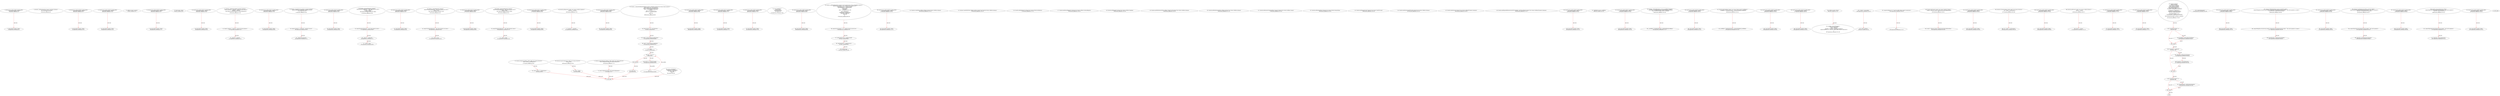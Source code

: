 digraph  {
13 [label="2_ function bug_unchk_send8() payable public{\n      msg.sender.transfer(1 ether);}\n13-function_definition-3-4", method="bug_unchk_send8()", type_label=function_definition];
18 [label="3_ msg.sender.transfer(1 ether);\n18-expression_statement-4-4", method="bug_unchk_send8()", type_label=expression_statement];
34 [label="5_ function _setMetadata(bytes memory metadata) internal {\n        emit MetadataSet(metadata);\n    }\n34-function_definition-6-8", method="_setMetadata(bytes memory metadata)", type_label=function_definition];
46 [label="8_ function bug_unchk_send28() payable public{\n      msg.sender.transfer(1 ether);}\n46-function_definition-9-10", method="bug_unchk_send28()", type_label=function_definition];
51 [label="9_ msg.sender.transfer(1 ether);\n51-expression_statement-10-10", method="bug_unchk_send28()", type_label=expression_statement];
64 [label="12_ function bug_unchk_send16() payable public{\n      msg.sender.transfer(1 ether);}\n64-function_definition-13-14", method="bug_unchk_send16()", type_label=function_definition];
69 [label="13_ msg.sender.transfer(1 ether);\n69-expression_statement-14-14", method="bug_unchk_send16()", type_label=expression_statement];
79 [label="14_ address private _operator;\n79-new_variable-15-15", method="", type_label=new_variable];
84 [label="15_ function bug_unchk_send24() payable public{\n      msg.sender.transfer(1 ether);}\n84-function_definition-16-17", method="bug_unchk_send24()", type_label=function_definition];
89 [label="16_ msg.sender.transfer(1 ether);\n89-expression_statement-17-17", method="bug_unchk_send24()", type_label=expression_statement];
99 [label="17_ bool private _status;\n99-new_variable-18-18", method="", type_label=new_variable];
104 [label="18_ function bug_unchk_send27() payable public{\n      msg.sender.transfer(1 ether);}\n104-function_definition-19-20", method="bug_unchk_send27()", type_label=function_definition];
109 [label="19_ msg.sender.transfer(1 ether);\n109-expression_statement-20-20", method="bug_unchk_send27()", type_label=expression_statement];
129 [label="21_ function _setOperator(address operator) internal {\n        require(_operator != operator, \"cannot set same operator\");\n        _operator = operator;\n        emit OperatorUpdated(operator, hasActiveOperator());\n    }\n129-function_definition-22-26", method="_setOperator(address operator)", type_label=function_definition];
137 [label="22_ require(_operator != operator, \"cannot set same operator\");\n137-expression_statement-23-23", method="_setOperator(address operator)", type_label=expression_statement];
147 [label="23_ _operator = operator;\n147-expression_statement-24-24", method="_setOperator(address operator)", type_label=expression_statement];
158 [label="26_ function bug_unchk_send21() payable public{\n      msg.sender.transfer(1 ether);}\n158-function_definition-27-28", method="bug_unchk_send21()", type_label=function_definition];
163 [label="27_ msg.sender.transfer(1 ether);\n163-expression_statement-28-28", method="bug_unchk_send21()", type_label=expression_statement];
173 [label="28_ function _transferOperator(address operator) internal {\n        require(_operator != address(0), \"operator not set\");\n        _setOperator(operator);\n    }\n173-function_definition-29-32", method="_transferOperator(address operator)", type_label=function_definition];
181 [label="29_ require(_operator != address(0), \"operator not set\");\n181-expression_statement-30-30", method="_transferOperator(address operator)", type_label=expression_statement];
193 [label="30_ _setOperator(operator);\n193-expression_statement-31-31", method="_transferOperator(address operator)", type_label=expression_statement];
198 [label="32_ function bug_unchk_send10() payable public{\n      msg.sender.transfer(1 ether);}\n198-function_definition-33-34", method="bug_unchk_send10()", type_label=function_definition];
203 [label="33_ msg.sender.transfer(1 ether);\n203-expression_statement-34-34", method="bug_unchk_send10()", type_label=expression_statement];
213 [label="34_ function _renounceOperator() internal {\n        require(hasActiveOperator(), \"only when operator active\");\n        _operator = address(0);\n        _status = false;\n        emit OperatorUpdated(address(0), false);\n    }\n213-function_definition-35-40", method="_renounceOperator()", type_label=function_definition];
217 [label="35_ require(hasActiveOperator(), \"only when operator active\");\n217-expression_statement-36-36", method="_renounceOperator()", type_label=expression_statement];
226 [label="36_ _operator = address(0);\n226-expression_statement-37-37", method="_renounceOperator()", type_label=expression_statement];
232 [label="37_ _status = false;\n232-expression_statement-38-38", method="_renounceOperator()", type_label=expression_statement];
246 [label="40_ function bug_unchk_send22() payable public{\n      msg.sender.transfer(1 ether);}\n246-function_definition-41-42", method="bug_unchk_send22()", type_label=function_definition];
251 [label="41_ msg.sender.transfer(1 ether);\n251-expression_statement-42-42", method="bug_unchk_send22()", type_label=expression_statement];
261 [label="42_ function _activateOperator() internal {\n        require(!hasActiveOperator(), \"only when operator not active\");\n        _status = true;\n        emit OperatorUpdated(_operator, true);\n    }\n261-function_definition-43-47", method="_activateOperator()", type_label=function_definition];
265 [label="43_ require(!hasActiveOperator(), \"only when operator not active\");\n265-expression_statement-44-44", method="_activateOperator()", type_label=expression_statement];
275 [label="44_ _status = true;\n275-expression_statement-45-45", method="_activateOperator()", type_label=expression_statement];
287 [label="47_ function bug_unchk_send12() payable public{\n      msg.sender.transfer(1 ether);}\n287-function_definition-48-49", method="bug_unchk_send12()", type_label=function_definition];
292 [label="48_ msg.sender.transfer(1 ether);\n292-expression_statement-49-49", method="bug_unchk_send12()", type_label=expression_statement];
302 [label="49_ function _deactivateOperator() internal {\n        require(hasActiveOperator(), \"only when operator active\");\n        _status = false;\n        emit OperatorUpdated(_operator, false);\n    }\n302-function_definition-50-54", method="_deactivateOperator()", type_label=function_definition];
306 [label="50_ require(hasActiveOperator(), \"only when operator active\");\n306-expression_statement-51-51", method="_deactivateOperator()", type_label=expression_statement];
315 [label="51_ _status = false;\n315-expression_statement-52-52", method="_deactivateOperator()", type_label=expression_statement];
327 [label="54_ function bug_unchk_send11() payable public{\n      msg.sender.transfer(1 ether);}\n327-function_definition-55-56", method="bug_unchk_send11()", type_label=function_definition];
332 [label="55_ msg.sender.transfer(1 ether);\n332-expression_statement-56-56", method="bug_unchk_send11()", type_label=expression_statement];
342 [label="56_ function getOperator() public view returns (address operator) {\n        operator = _operator;\n    }\n342-function_definition-57-59", method="getOperator()", type_label=function_definition];
352 [label="57_ operator = _operator;\n352-expression_statement-58-58", method="getOperator()", type_label=expression_statement];
356 [label="59_ function bug_unchk_send1() payable public{\n      msg.sender.transfer(1 ether);}\n356-function_definition-60-61", method="bug_unchk_send1()", type_label=function_definition];
361 [label="60_ msg.sender.transfer(1 ether);\n361-expression_statement-61-61", method="bug_unchk_send1()", type_label=expression_statement];
371 [label="61_ function isOperator(address caller) public view returns (bool ok) {\n        return (caller == getOperator());\n    }\n371-function_definition-62-64", method="isOperator(address caller)", type_label=function_definition];
385 [label="62_ return (caller == getOperator());\n385-return-63-63", method="isOperator(address caller)", type_label=return];
391 [label="64_ function bug_unchk_send2() payable public{\n      msg.sender.transfer(1 ether);}\n391-function_definition-65-66", method="bug_unchk_send2()", type_label=function_definition];
396 [label="65_ msg.sender.transfer(1 ether);\n396-expression_statement-66-66", method="bug_unchk_send2()", type_label=expression_statement];
406 [label="66_ function hasActiveOperator() public view returns (bool ok) {\n        return _status;\n    }\n406-function_definition-67-69", method="hasActiveOperator()", type_label=function_definition];
416 [label="67_ return _status;\n416-return-68-68", method="hasActiveOperator()", type_label=return];
418 [label="69_ function bug_unchk_send17() payable public{\n      msg.sender.transfer(1 ether);}\n418-function_definition-70-71", method="bug_unchk_send17()", type_label=function_definition];
423 [label="70_ msg.sender.transfer(1 ether);\n423-expression_statement-71-71", method="bug_unchk_send17()", type_label=expression_statement];
433 [label="71_ function isActiveOperator(address caller) public view returns (bool ok) {\n        return (isOperator(caller) && hasActiveOperator());\n    }\n433-function_definition-72-74", method="isActiveOperator(address caller)", type_label=function_definition];
447 [label="72_ return (isOperator(caller) && hasActiveOperator());\n447-return-73-73", method="isActiveOperator(address caller)", type_label=return];
456 [label="74_ function bug_unchk_send3() payable public{\n      msg.sender.transfer(1 ether);}\n456-function_definition-75-76", method="bug_unchk_send3()", type_label=function_definition];
461 [label="75_ msg.sender.transfer(1 ether);\n461-expression_statement-76-76", method="bug_unchk_send3()", type_label=expression_statement];
474 [label="78_ struct MultiHash {\n        bytes32 hash;\n        uint8 hashFunction;\n        uint8 digestSize;\n    }\n474-expression_statement-79-83", method="MultiHash()", type_label=expression_statement];
488 [label="83_ function _combineMultiHash(MultiHash memory multihash) internal pure returns (bytes memory) {\n        bytes memory out = new bytes(34);\n        out[0] = byte(multihash.hashFunction);\n        out[1] = byte(multihash.digestSize);\n        uint8 i;\n        for (i = 0; i < 32; i++) {\n          out[i+2] = multihash.hash[i];\n        }\n        return out;\n    }\n488-function_definition-84-93", method="_combineMultiHash(MultiHash memory multihash)", type_label=function_definition];
502 [label="84_ bytes memory out = new bytes(34);\n502-new_variable-85-85", method="_combineMultiHash(MultiHash memory multihash)", type_label=new_variable];
513 [label="85_ out[0] = byte(multihash.hashFunction);\n513-expression_statement-86-86", method="_combineMultiHash(MultiHash memory multihash)", type_label=expression_statement];
523 [label="86_ out[1] = byte(multihash.digestSize);\n523-expression_statement-87-87", method="_combineMultiHash(MultiHash memory multihash)", type_label=expression_statement];
533 [label="87_ uint8 i;\n533-new_variable-88-88", method="_combineMultiHash(MultiHash memory multihash)", type_label=new_variable];
538 [label="88_ for(i < 32;;i++)\n538-for-89-91", method="_combineMultiHash(MultiHash memory multihash)", type_label=for];
1940 [label="88_ end_loop", method="_combineMultiHash(MultiHash memory multihash)", type_label=end_loop];
547 [label="88_ i++\n547-expression_statement-89-89", method="_combineMultiHash(MultiHash memory multihash)", type_label=expression_statement];
550 [label="89_ out[i+2] = multihash.hash[i];\n550-expression_statement-90-90", method="_combineMultiHash(MultiHash memory multihash)", type_label=expression_statement];
562 [label="91_ return out;\n562-return-92-92", method="_combineMultiHash(MultiHash memory multihash)", type_label=return];
564 [label="93_ function bug_unchk_send9() payable public{\n      msg.sender.transfer(1 ether);}\n564-function_definition-94-95", method="bug_unchk_send9()", type_label=function_definition];
569 [label="94_ msg.sender.transfer(1 ether);\n569-expression_statement-95-95", method="bug_unchk_send9()", type_label=expression_statement];
579 [label="95_ function _splitMultiHash(bytes memory source) internal pure returns (MultiHash memory) {\n        require(source.length == 34, \"length of source must be 34\");\n        uint8 hashFunction = uint8(source[0]);\n        uint8 digestSize = uint8(source[1]);\n        bytes32 hash;\n        assembly {\n          hash := mload(add(source, 34))\n        }\n        return (MultiHash({\n          hashFunction: hashFunction,\n          digestSize: digestSize,\n          hash: hash\n        }));\n    }\n579-function_definition-96-109", method="_splitMultiHash(bytes memory source)", type_label=function_definition];
593 [label="96_ require(source.length == 34, \"length of source must be 34\");\n593-expression_statement-97-97", method="_splitMultiHash(bytes memory source)", type_label=expression_statement];
605 [label="97_ uint8 hashFunction = uint8(source[0]);\n605-new_variable-98-98", method="_splitMultiHash(bytes memory source)", type_label=new_variable];
615 [label="98_ uint8 digestSize = uint8(source[1]);\n615-new_variable-99-99", method="_splitMultiHash(bytes memory source)", type_label=new_variable];
625 [label="99_ bytes32 hash;\n625-new_variable-100-100", method="_splitMultiHash(bytes memory source)", type_label=new_variable];
643 [label="103_ return (MultiHash({\n          hashFunction: hashFunction,\n          digestSize: digestSize,\n          hash: hash\n        }));\n643-return-104-108", method="_splitMultiHash(bytes memory source)", type_label=return];
657 [label="109_ function bug_unchk_send25() payable public{\n      msg.sender.transfer(1 ether);}\n657-function_definition-110-111", method="bug_unchk_send25()", type_label=function_definition];
662 [label="110_ msg.sender.transfer(1 ether);\n662-expression_statement-111-111", method="bug_unchk_send25()", type_label=expression_statement];
693 [label="114_ function create(bytes calldata initData) external returns (address instance);\n693-function_definition-115-115", method="create(bytes calldata initData)", type_label=function_definition];
705 [label="115_ function createSalty(bytes calldata initData, bytes32 salt) external returns (address instance);\n705-function_definition-116-116", method="createSalty(bytes calldata initData,bytes32 salt)", type_label=function_definition];
721 [label="116_ function getInitSelector() external view returns (bytes4 initSelector);\n721-function_definition-117-117", method="getInitSelector()", type_label=function_definition];
730 [label="117_ function getInstanceRegistry() external view returns (address instanceRegistry);\n730-function_definition-118-118", method="getInstanceRegistry()", type_label=function_definition];
739 [label="118_ function getTemplate() external view returns (address template);\n739-function_definition-119-119", method="getTemplate()", type_label=function_definition];
748 [label="119_ function getSaltyInstance(bytes calldata, bytes32 salt) external view returns (address instance);\n748-function_definition-120-120", method="getSaltyInstance(bytes calldata,bytes32 salt)", type_label=function_definition];
764 [label="120_ function getNextInstance(bytes calldata) external view returns (address instance);\n764-function_definition-121-121", method="getNextInstance(bytes calldata)", type_label=function_definition];
776 [label="121_ function getInstanceCreator(address instance) external view returns (address creator);\n776-function_definition-122-122", method="getInstanceCreator(address instance)", type_label=function_definition];
789 [label="122_ function getInstanceType() external view returns (bytes4 instanceType);\n789-function_definition-123-123", method="getInstanceType()", type_label=function_definition];
798 [label="123_ function getInstanceCount() external view returns (uint256 count);\n798-function_definition-124-124", method="getInstanceCount()", type_label=function_definition];
807 [label="124_ function getInstance(uint256 index) external view returns (address instance);\n807-function_definition-125-125", method="getInstance(uint256 index)", type_label=function_definition];
820 [label="125_ function getInstances() external view returns (address[] memory instances);\n820-function_definition-126-126", method="getInstances()", type_label=function_definition];
830 [label="126_ function getPaginatedInstances(uint256 startIndex, uint256 endIndex) external view returns (address[] memory instances);\n830-function_definition-127-127", method="getPaginatedInstances(uint256 startIndex,uint256 endIndex)", type_label=function_definition];
854 [label="129_ function bug_unchk_send5() payable public{\n      msg.sender.transfer(1 ether);}\n854-function_definition-130-131", method="bug_unchk_send5()", type_label=function_definition];
859 [label="130_ msg.sender.transfer(1 ether);\n859-expression_statement-131-131", method="bug_unchk_send5()", type_label=expression_statement];
869 [label="131_ MultiHash private _proofHash;\n869-new_variable-132-132", method="", type_label=new_variable];
875 [label="132_ function bug_unchk_send31() payable public{\n      msg.sender.transfer(1 ether);}\n875-function_definition-133-134", method="bug_unchk_send31()", type_label=function_definition];
880 [label="133_ msg.sender.transfer(1 ether);\n880-expression_statement-134-134", method="bug_unchk_send31()", type_label=expression_statement];
900 [label="135_ function _setProofHash(bytes memory proofHash) internal {\n        _proofHash = MultiHashWrapper._splitMultiHash(proofHash);\n        emit ProofHashSet(msg.sender, proofHash);\n    }\n900-function_definition-136-139", method="_setProofHash(bytes memory proofHash)", type_label=function_definition];
908 [label="136_ _proofHash = MultiHashWrapper._splitMultiHash(proofHash);\n908-expression_statement-137-137", method="_setProofHash(bytes memory proofHash)", type_label=expression_statement];
925 [label="139_ function bug_unchk_send19() payable public{\n      msg.sender.transfer(1 ether);}\n925-function_definition-140-141", method="bug_unchk_send19()", type_label=function_definition];
930 [label="140_ msg.sender.transfer(1 ether);\n930-expression_statement-141-141", method="bug_unchk_send19()", type_label=expression_statement];
940 [label="141_ function getProofHash() public view returns (bytes memory proofHash) {\n        proofHash = MultiHashWrapper._combineMultiHash(_proofHash);\n    }\n940-function_definition-142-144", method="getProofHash()", type_label=function_definition];
950 [label="142_ proofHash = MultiHashWrapper._combineMultiHash(_proofHash);\n950-expression_statement-143-143", method="getProofHash()", type_label=expression_statement];
959 [label="144_ function bug_unchk_send26() payable public{\n      msg.sender.transfer(1 ether);}\n959-function_definition-145-146", method="bug_unchk_send26()", type_label=function_definition];
964 [label="145_ msg.sender.transfer(1 ether);\n964-expression_statement-146-146", method="bug_unchk_send26()", type_label=expression_statement];
977 [label="148_ function bug_unchk_send15() payable public{\n      msg.sender.transfer(1 ether);}\n977-function_definition-149-150", method="bug_unchk_send15()", type_label=function_definition];
982 [label="149_ msg.sender.transfer(1 ether);\n982-expression_statement-150-150", method="bug_unchk_send15()", type_label=expression_statement];
992 [label="150_ address private _factory;\n992-new_variable-151-151", method="", type_label=new_variable];
997 [label="151_ modifier initializeTemplate() {\n        _factory = msg.sender;\n        uint32 codeSize;\n        assembly { codeSize := extcodesize(address) }\n        require(codeSize == 0, \"must be called within contract constructor\");\n        _;\n    }\n997-expression_statement-152-158", method="", type_label=expression_statement];
1000 [label="152_ _factory = msg.sender;\n1000-expression_statement-153-153", method="", type_label=expression_statement];
1006 [label="153_ uint32 codeSize;\n1006-new_variable-154-154", method="", type_label=new_variable];
1020 [label="155_ require(codeSize == 0, \"must be called within contract constructor\");\n1020-expression_statement-156-156", method="", type_label=expression_statement];
1030 [label="156_ _;\n1030-expression_statement-157-157", method="", type_label=expression_statement];
1032 [label="158_ function getCreator() public view returns (address creator) {\n        creator = iFactory(_factory).getInstanceCreator(address(this));\n    }\n1032-function_definition-159-161", method="getCreator()", type_label=function_definition];
1042 [label="159_ creator = iFactory(_factory).getInstanceCreator(address(this));\n1042-expression_statement-160-160", method="getCreator()", type_label=expression_statement];
1056 [label="161_ function bug_unchk_send20() payable public{\n      msg.sender.transfer(1 ether);}\n1056-function_definition-162-163", method="bug_unchk_send20()", type_label=function_definition];
1061 [label="162_ msg.sender.transfer(1 ether);\n1061-expression_statement-163-163", method="bug_unchk_send20()", type_label=expression_statement];
1071 [label="163_ function isCreator(address caller) public view returns (bool ok) {\n        ok = (caller == getCreator());\n    }\n1071-function_definition-164-166", method="isCreator(address caller)", type_label=function_definition];
1085 [label="164_ ok = (caller == getCreator());\n1085-expression_statement-165-165", method="isCreator(address caller)", type_label=expression_statement];
1093 [label="166_ function bug_unchk_send32() payable public{\n      msg.sender.transfer(1 ether);}\n1093-function_definition-167-168", method="bug_unchk_send32()", type_label=function_definition];
1098 [label="167_ msg.sender.transfer(1 ether);\n1098-expression_statement-168-168", method="bug_unchk_send32()", type_label=expression_statement];
1108 [label="168_ function getFactory() public view returns (address factory) {\n        factory = _factory;\n    }\n1108-function_definition-169-171", method="getFactory()", type_label=function_definition];
1118 [label="169_ factory = _factory;\n1118-expression_statement-170-170", method="getFactory()", type_label=expression_statement];
1122 [label="171_ function bug_unchk_send4() payable public{\n      msg.sender.transfer(1 ether);}\n1122-function_definition-172-173", method="bug_unchk_send4()", type_label=function_definition];
1127 [label="172_ msg.sender.transfer(1 ether);\n1127-expression_statement-173-173", method="bug_unchk_send4()", type_label=expression_statement];
1152 [label="175_ function bug_unchk_send13() payable public{\n      msg.sender.transfer(1 ether);}\n1152-function_definition-176-177", method="bug_unchk_send13()", type_label=function_definition];
1157 [label="176_ msg.sender.transfer(1 ether);\n1157-expression_statement-177-177", method="bug_unchk_send13()", type_label=expression_statement];
1181 [label="178_ function initialize(\n        address operator,\n        bytes memory multihash,\n        bytes memory metadata\n    ) public initializeTemplate() {\n        if (multihash.length != 0) {\n            ProofHash._setProofHash(multihash);\n        }\n        if (operator != address(0)) {\n            Operated._setOperator(operator);\n            Operated._activateOperator();\n        }\n        if (metadata.length != 0) {\n            EventMetadata._setMetadata(metadata);\n        }\n        emit Initialized(operator, multihash, metadata);\n    }\n1181-function_definition-179-195", method="initialize(address operator,bytes memory multihash,bytes memory metadata)", type_label=function_definition];
1196 [label="182_ initializeTemplate()\n1196-expression_statement-183-183", method="initialize(address operator,bytes memory multihash,bytes memory metadata)", type_label=expression_statement];
1199 [label="183_ if_multihash.length != 0\n1199-if-184-186", method="initialize(address operator,bytes memory multihash,bytes memory metadata)", type_label=if];
2601 [label="183_ end_if", method="initialize(address operator,bytes memory multihash,bytes memory metadata)", type_label=end_if];
1206 [label="184_ ProofHash._setProofHash(multihash);\n1206-expression_statement-185-185", method="initialize(address operator,bytes memory multihash,bytes memory metadata)", type_label=expression_statement];
1213 [label="186_ if_operator != address(0)\n1213-if-187-190", method="initialize(address operator,bytes memory multihash,bytes memory metadata)", type_label=if];
2615 [label="186_ end_if", method="initialize(address operator,bytes memory multihash,bytes memory metadata)", type_label=end_if];
1220 [label="187_ Operated._setOperator(operator);\n1220-expression_statement-188-188", method="initialize(address operator,bytes memory multihash,bytes memory metadata)", type_label=expression_statement];
1227 [label="188_ Operated._activateOperator();\n1227-expression_statement-189-189", method="initialize(address operator,bytes memory multihash,bytes memory metadata)", type_label=expression_statement];
1232 [label="190_ if_metadata.length != 0\n1232-if-191-193", method="initialize(address operator,bytes memory multihash,bytes memory metadata)", type_label=if];
2634 [label="190_ end_if", method="initialize(address operator,bytes memory multihash,bytes memory metadata)", type_label=end_if];
1239 [label="191_ EventMetadata._setMetadata(metadata);\n1239-expression_statement-192-192", method="initialize(address operator,bytes memory multihash,bytes memory metadata)", type_label=expression_statement];
1254 [label="195_ function bug_unchk_send7() payable public{\n      msg.sender.transfer(1 ether);}\n1254-function_definition-196-197", method="bug_unchk_send7()", type_label=function_definition];
1259 [label="196_ msg.sender.transfer(1 ether);\n1259-expression_statement-197-197", method="bug_unchk_send7()", type_label=expression_statement];
1269 [label="197_ function setMetadata(bytes memory metadata) public {\n        require(Template.isCreator(msg.sender) || Operated.isActiveOperator(msg.sender), \"only active operator or creator\");\n        EventMetadata._setMetadata(metadata);\n    }\n1269-function_definition-198-201", method="setMetadata(bytes memory metadata)", type_label=function_definition];
1277 [label="198_ require(Template.isCreator(msg.sender) || Operated.isActiveOperator(msg.sender), \"only active operator or creator\");\n1277-expression_statement-199-199", method="setMetadata(bytes memory metadata)", type_label=expression_statement];
1301 [label="199_ EventMetadata._setMetadata(metadata);\n1301-expression_statement-200-200", method="setMetadata(bytes memory metadata)", type_label=expression_statement];
1308 [label="201_ function bug_unchk_send23() payable public{\n      msg.sender.transfer(1 ether);}\n1308-function_definition-202-203", method="bug_unchk_send23()", type_label=function_definition];
1313 [label="202_ msg.sender.transfer(1 ether);\n1313-expression_statement-203-203", method="bug_unchk_send23()", type_label=expression_statement];
1323 [label="203_ function transferOperator(address operator) public {\n        require(Operated.isActiveOperator(msg.sender), \"only active operator\");\n        Operated._transferOperator(operator);\n    }\n1323-function_definition-204-207", method="transferOperator(address operator)", type_label=function_definition];
1331 [label="204_ require(Operated.isActiveOperator(msg.sender), \"only active operator\");\n1331-expression_statement-205-205", method="transferOperator(address operator)", type_label=expression_statement];
1346 [label="205_ Operated._transferOperator(operator);\n1346-expression_statement-206-206", method="transferOperator(address operator)", type_label=expression_statement];
1353 [label="207_ function bug_unchk_send14() payable public{\n      msg.sender.transfer(1 ether);}\n1353-function_definition-208-209", method="bug_unchk_send14()", type_label=function_definition];
1358 [label="208_ msg.sender.transfer(1 ether);\n1358-expression_statement-209-209", method="bug_unchk_send14()", type_label=expression_statement];
1368 [label="209_ function renounceOperator() public {\n        require(Operated.isActiveOperator(msg.sender), \"only active operator\");\n        Operated._renounceOperator();\n    }\n1368-function_definition-210-213", method="renounceOperator()", type_label=function_definition];
1372 [label="210_ require(Operated.isActiveOperator(msg.sender), \"only active operator\");\n1372-expression_statement-211-211", method="renounceOperator()", type_label=expression_statement];
1387 [label="211_ Operated._renounceOperator();\n1387-expression_statement-212-212", method="renounceOperator()", type_label=expression_statement];
1392 [label="213_ function bug_unchk_send30() payable public{\n      msg.sender.transfer(1 ether);}\n1392-function_definition-214-215", method="bug_unchk_send30()", type_label=function_definition];
1397 [label="214_ msg.sender.transfer(1 ether);\n1397-expression_statement-215-215", method="bug_unchk_send30()", type_label=expression_statement];
1 [label="0_ start_node", method="", type_label=start];
2 [label="0_ exit_node", method="", type_label=exit];
1246;
13 -> 18  [color=red, controlflow_type=next_line, edge_type=CFG_edge, key=0, label=next_line];
46 -> 51  [color=red, controlflow_type=next_line, edge_type=CFG_edge, key=0, label=next_line];
64 -> 69  [color=red, controlflow_type=next_line, edge_type=CFG_edge, key=0, label=next_line];
84 -> 89  [color=red, controlflow_type=next_line, edge_type=CFG_edge, key=0, label=next_line];
104 -> 109  [color=red, controlflow_type=next_line, edge_type=CFG_edge, key=0, label=next_line];
129 -> 137  [color=red, controlflow_type=next_line, edge_type=CFG_edge, key=0, label=next_line];
137 -> 147  [color=red, controlflow_type=next_line, edge_type=CFG_edge, key=0, label=next_line];
158 -> 163  [color=red, controlflow_type=next_line, edge_type=CFG_edge, key=0, label=next_line];
173 -> 181  [color=red, controlflow_type=next_line, edge_type=CFG_edge, key=0, label=next_line];
181 -> 193  [color=red, controlflow_type=next_line, edge_type=CFG_edge, key=0, label=next_line];
198 -> 203  [color=red, controlflow_type=next_line, edge_type=CFG_edge, key=0, label=next_line];
213 -> 217  [color=red, controlflow_type=next_line, edge_type=CFG_edge, key=0, label=next_line];
217 -> 226  [color=red, controlflow_type=next_line, edge_type=CFG_edge, key=0, label=next_line];
226 -> 232  [color=red, controlflow_type=next_line, edge_type=CFG_edge, key=0, label=next_line];
246 -> 251  [color=red, controlflow_type=next_line, edge_type=CFG_edge, key=0, label=next_line];
261 -> 265  [color=red, controlflow_type=next_line, edge_type=CFG_edge, key=0, label=next_line];
265 -> 275  [color=red, controlflow_type=next_line, edge_type=CFG_edge, key=0, label=next_line];
287 -> 292  [color=red, controlflow_type=next_line, edge_type=CFG_edge, key=0, label=next_line];
302 -> 306  [color=red, controlflow_type=next_line, edge_type=CFG_edge, key=0, label=next_line];
306 -> 315  [color=red, controlflow_type=next_line, edge_type=CFG_edge, key=0, label=next_line];
327 -> 332  [color=red, controlflow_type=next_line, edge_type=CFG_edge, key=0, label=next_line];
342 -> 352  [color=red, controlflow_type=next_line, edge_type=CFG_edge, key=0, label=next_line];
356 -> 361  [color=red, controlflow_type=next_line, edge_type=CFG_edge, key=0, label=next_line];
371 -> 385  [color=red, controlflow_type=next_line, edge_type=CFG_edge, key=0, label=next_line];
385 -> 2  [color=red, controlflow_type=return_exit, edge_type=CFG_edge, key=0, label=return_exit];
391 -> 396  [color=red, controlflow_type=next_line, edge_type=CFG_edge, key=0, label=next_line];
406 -> 416  [color=red, controlflow_type=next_line, edge_type=CFG_edge, key=0, label=next_line];
416 -> 2  [color=red, controlflow_type=return_exit, edge_type=CFG_edge, key=0, label=return_exit];
418 -> 423  [color=red, controlflow_type=next_line, edge_type=CFG_edge, key=0, label=next_line];
433 -> 447  [color=red, controlflow_type=next_line, edge_type=CFG_edge, key=0, label=next_line];
447 -> 2  [color=red, controlflow_type=return_exit, edge_type=CFG_edge, key=0, label=return_exit];
456 -> 461  [color=red, controlflow_type=next_line, edge_type=CFG_edge, key=0, label=next_line];
488 -> 502  [color=red, controlflow_type=next_line, edge_type=CFG_edge, key=0, label=next_line];
502 -> 513  [color=red, controlflow_type=next_line, edge_type=CFG_edge, key=0, label=next_line];
513 -> 523  [color=red, controlflow_type=next_line, edge_type=CFG_edge, key=0, label=next_line];
523 -> 533  [color=red, controlflow_type=next_line, edge_type=CFG_edge, key=0, label=next_line];
533 -> 538  [color=red, controlflow_type=next_line, edge_type=CFG_edge, key=0, label=next_line];
538 -> 550  [color=red, controlflow_type=pos_next, edge_type=CFG_edge, key=0, label=pos_next];
538 -> 1940  [color=red, controlflow_type=neg_next, edge_type=CFG_edge, key=0, label=neg_next];
1940 -> 562  [color=red, controlflow_type=next_line, edge_type=CFG_edge, key=0, label=next_line];
547 -> 538  [color=red, controlflow_type=loop_update, edge_type=CFG_edge, key=0, label=loop_update];
550 -> 547  [color=red, controlflow_type=loop_update, edge_type=CFG_edge, key=0, label=loop_update];
562 -> 2  [color=red, controlflow_type=return_exit, edge_type=CFG_edge, key=0, label=return_exit];
564 -> 569  [color=red, controlflow_type=next_line, edge_type=CFG_edge, key=0, label=next_line];
579 -> 593  [color=red, controlflow_type=next_line, edge_type=CFG_edge, key=0, label=next_line];
593 -> 605  [color=red, controlflow_type=next_line, edge_type=CFG_edge, key=0, label=next_line];
605 -> 615  [color=red, controlflow_type=next_line, edge_type=CFG_edge, key=0, label=next_line];
615 -> 625  [color=red, controlflow_type=next_line, edge_type=CFG_edge, key=0, label=next_line];
643 -> 2  [color=red, controlflow_type=return_exit, edge_type=CFG_edge, key=0, label=return_exit];
657 -> 662  [color=red, controlflow_type=next_line, edge_type=CFG_edge, key=0, label=next_line];
854 -> 859  [color=red, controlflow_type=next_line, edge_type=CFG_edge, key=0, label=next_line];
875 -> 880  [color=red, controlflow_type=next_line, edge_type=CFG_edge, key=0, label=next_line];
900 -> 908  [color=red, controlflow_type=next_line, edge_type=CFG_edge, key=0, label=next_line];
925 -> 930  [color=red, controlflow_type=next_line, edge_type=CFG_edge, key=0, label=next_line];
940 -> 950  [color=red, controlflow_type=next_line, edge_type=CFG_edge, key=0, label=next_line];
959 -> 964  [color=red, controlflow_type=next_line, edge_type=CFG_edge, key=0, label=next_line];
977 -> 982  [color=red, controlflow_type=next_line, edge_type=CFG_edge, key=0, label=next_line];
992 -> 997  [color=red, controlflow_type=next_line, edge_type=CFG_edge, key=0, label=next_line];
1000 -> 1006  [color=red, controlflow_type=next_line, edge_type=CFG_edge, key=0, label=next_line];
1020 -> 1030  [color=red, controlflow_type=next_line, edge_type=CFG_edge, key=0, label=next_line];
1032 -> 1042  [color=red, controlflow_type=next_line, edge_type=CFG_edge, key=0, label=next_line];
1056 -> 1061  [color=red, controlflow_type=next_line, edge_type=CFG_edge, key=0, label=next_line];
1071 -> 1085  [color=red, controlflow_type=next_line, edge_type=CFG_edge, key=0, label=next_line];
1093 -> 1098  [color=red, controlflow_type=next_line, edge_type=CFG_edge, key=0, label=next_line];
1108 -> 1118  [color=red, controlflow_type=next_line, edge_type=CFG_edge, key=0, label=next_line];
1122 -> 1127  [color=red, controlflow_type=next_line, edge_type=CFG_edge, key=0, label=next_line];
1152 -> 1157  [color=red, controlflow_type=next_line, edge_type=CFG_edge, key=0, label=next_line];
1181 -> 1199  [color=red, controlflow_type=next_line, edge_type=CFG_edge, key=0, label=next_line];
1199 -> 1206  [color=red, controlflow_type=pos_next, edge_type=CFG_edge, key=0, label=pos_next];
1199 -> 2601  [color=red, controlflow_type=neg_next, edge_type=CFG_edge, key=0, label=neg_next];
2601 -> 1213  [color=red, controlflow_type=next_line, edge_type=CFG_edge, key=0, label=next_line];
1206 -> 2601  [color=red, controlflow_type=end_if, edge_type=CFG_edge, key=0, label=end_if];
1213 -> 1220  [color=red, controlflow_type=pos_next, edge_type=CFG_edge, key=0, label=pos_next];
1213 -> 2615  [color=red, controlflow_type=neg_next, edge_type=CFG_edge, key=0, label=neg_next];
2615 -> 1232  [color=red, controlflow_type=next_line, edge_type=CFG_edge, key=0, label=next_line];
1220 -> 1227  [color=red, controlflow_type=next_line, edge_type=CFG_edge, key=0, label=next_line];
1227 -> 2615  [color=red, controlflow_type=end_if, edge_type=CFG_edge, key=0, label=end_if];
1232 -> 1239  [color=red, controlflow_type=pos_next, edge_type=CFG_edge, key=0, label=pos_next];
1232 -> 2634  [color=red, controlflow_type=neg_next, edge_type=CFG_edge, key=0, label=neg_next];
2634 -> 1246  [color=red, controlflow_type=next_line, edge_type=CFG_edge, key=0, label=next_line];
1239 -> 2634  [color=red, controlflow_type=end_if, edge_type=CFG_edge, key=0, label=end_if];
1254 -> 1259  [color=red, controlflow_type=next_line, edge_type=CFG_edge, key=0, label=next_line];
1269 -> 1277  [color=red, controlflow_type=next_line, edge_type=CFG_edge, key=0, label=next_line];
1277 -> 1301  [color=red, controlflow_type=next_line, edge_type=CFG_edge, key=0, label=next_line];
1308 -> 1313  [color=red, controlflow_type=next_line, edge_type=CFG_edge, key=0, label=next_line];
1323 -> 1331  [color=red, controlflow_type=next_line, edge_type=CFG_edge, key=0, label=next_line];
1331 -> 1346  [color=red, controlflow_type=next_line, edge_type=CFG_edge, key=0, label=next_line];
1353 -> 1358  [color=red, controlflow_type=next_line, edge_type=CFG_edge, key=0, label=next_line];
1368 -> 1372  [color=red, controlflow_type=next_line, edge_type=CFG_edge, key=0, label=next_line];
1372 -> 1387  [color=red, controlflow_type=next_line, edge_type=CFG_edge, key=0, label=next_line];
1392 -> 1397  [color=red, controlflow_type=next_line, edge_type=CFG_edge, key=0, label=next_line];
}
